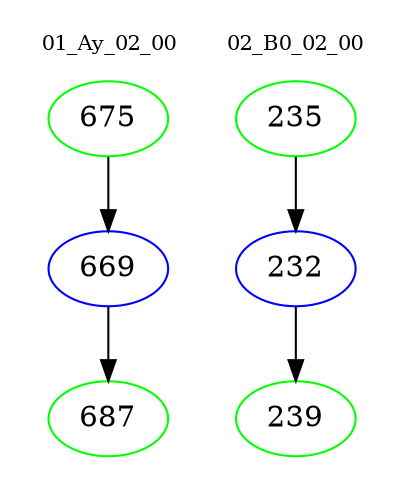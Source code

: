 digraph{
subgraph cluster_0 {
color = white
label = "01_Ay_02_00";
fontsize=10;
T0_675 [label="675", color="green"]
T0_675 -> T0_669 [color="black"]
T0_669 [label="669", color="blue"]
T0_669 -> T0_687 [color="black"]
T0_687 [label="687", color="green"]
}
subgraph cluster_1 {
color = white
label = "02_B0_02_00";
fontsize=10;
T1_235 [label="235", color="green"]
T1_235 -> T1_232 [color="black"]
T1_232 [label="232", color="blue"]
T1_232 -> T1_239 [color="black"]
T1_239 [label="239", color="green"]
}
}
